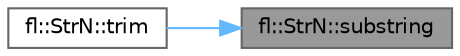 digraph "fl::StrN::substring"
{
 // LATEX_PDF_SIZE
  bgcolor="transparent";
  edge [fontname=Helvetica,fontsize=10,labelfontname=Helvetica,labelfontsize=10];
  node [fontname=Helvetica,fontsize=10,shape=box,height=0.2,width=0.4];
  rankdir="RL";
  Node1 [id="Node000001",label="fl::StrN::substring",height=0.2,width=0.4,color="gray40", fillcolor="grey60", style="filled", fontcolor="black",tooltip=" "];
  Node1 -> Node2 [id="edge1_Node000001_Node000002",dir="back",color="steelblue1",style="solid",tooltip=" "];
  Node2 [id="Node000002",label="fl::StrN::trim",height=0.2,width=0.4,color="grey40", fillcolor="white", style="filled",URL="$dc/d96/classfl_1_1_str_n.html#aafcfa50cdae5aa91c45d0d98c01f265d",tooltip=" "];
}
